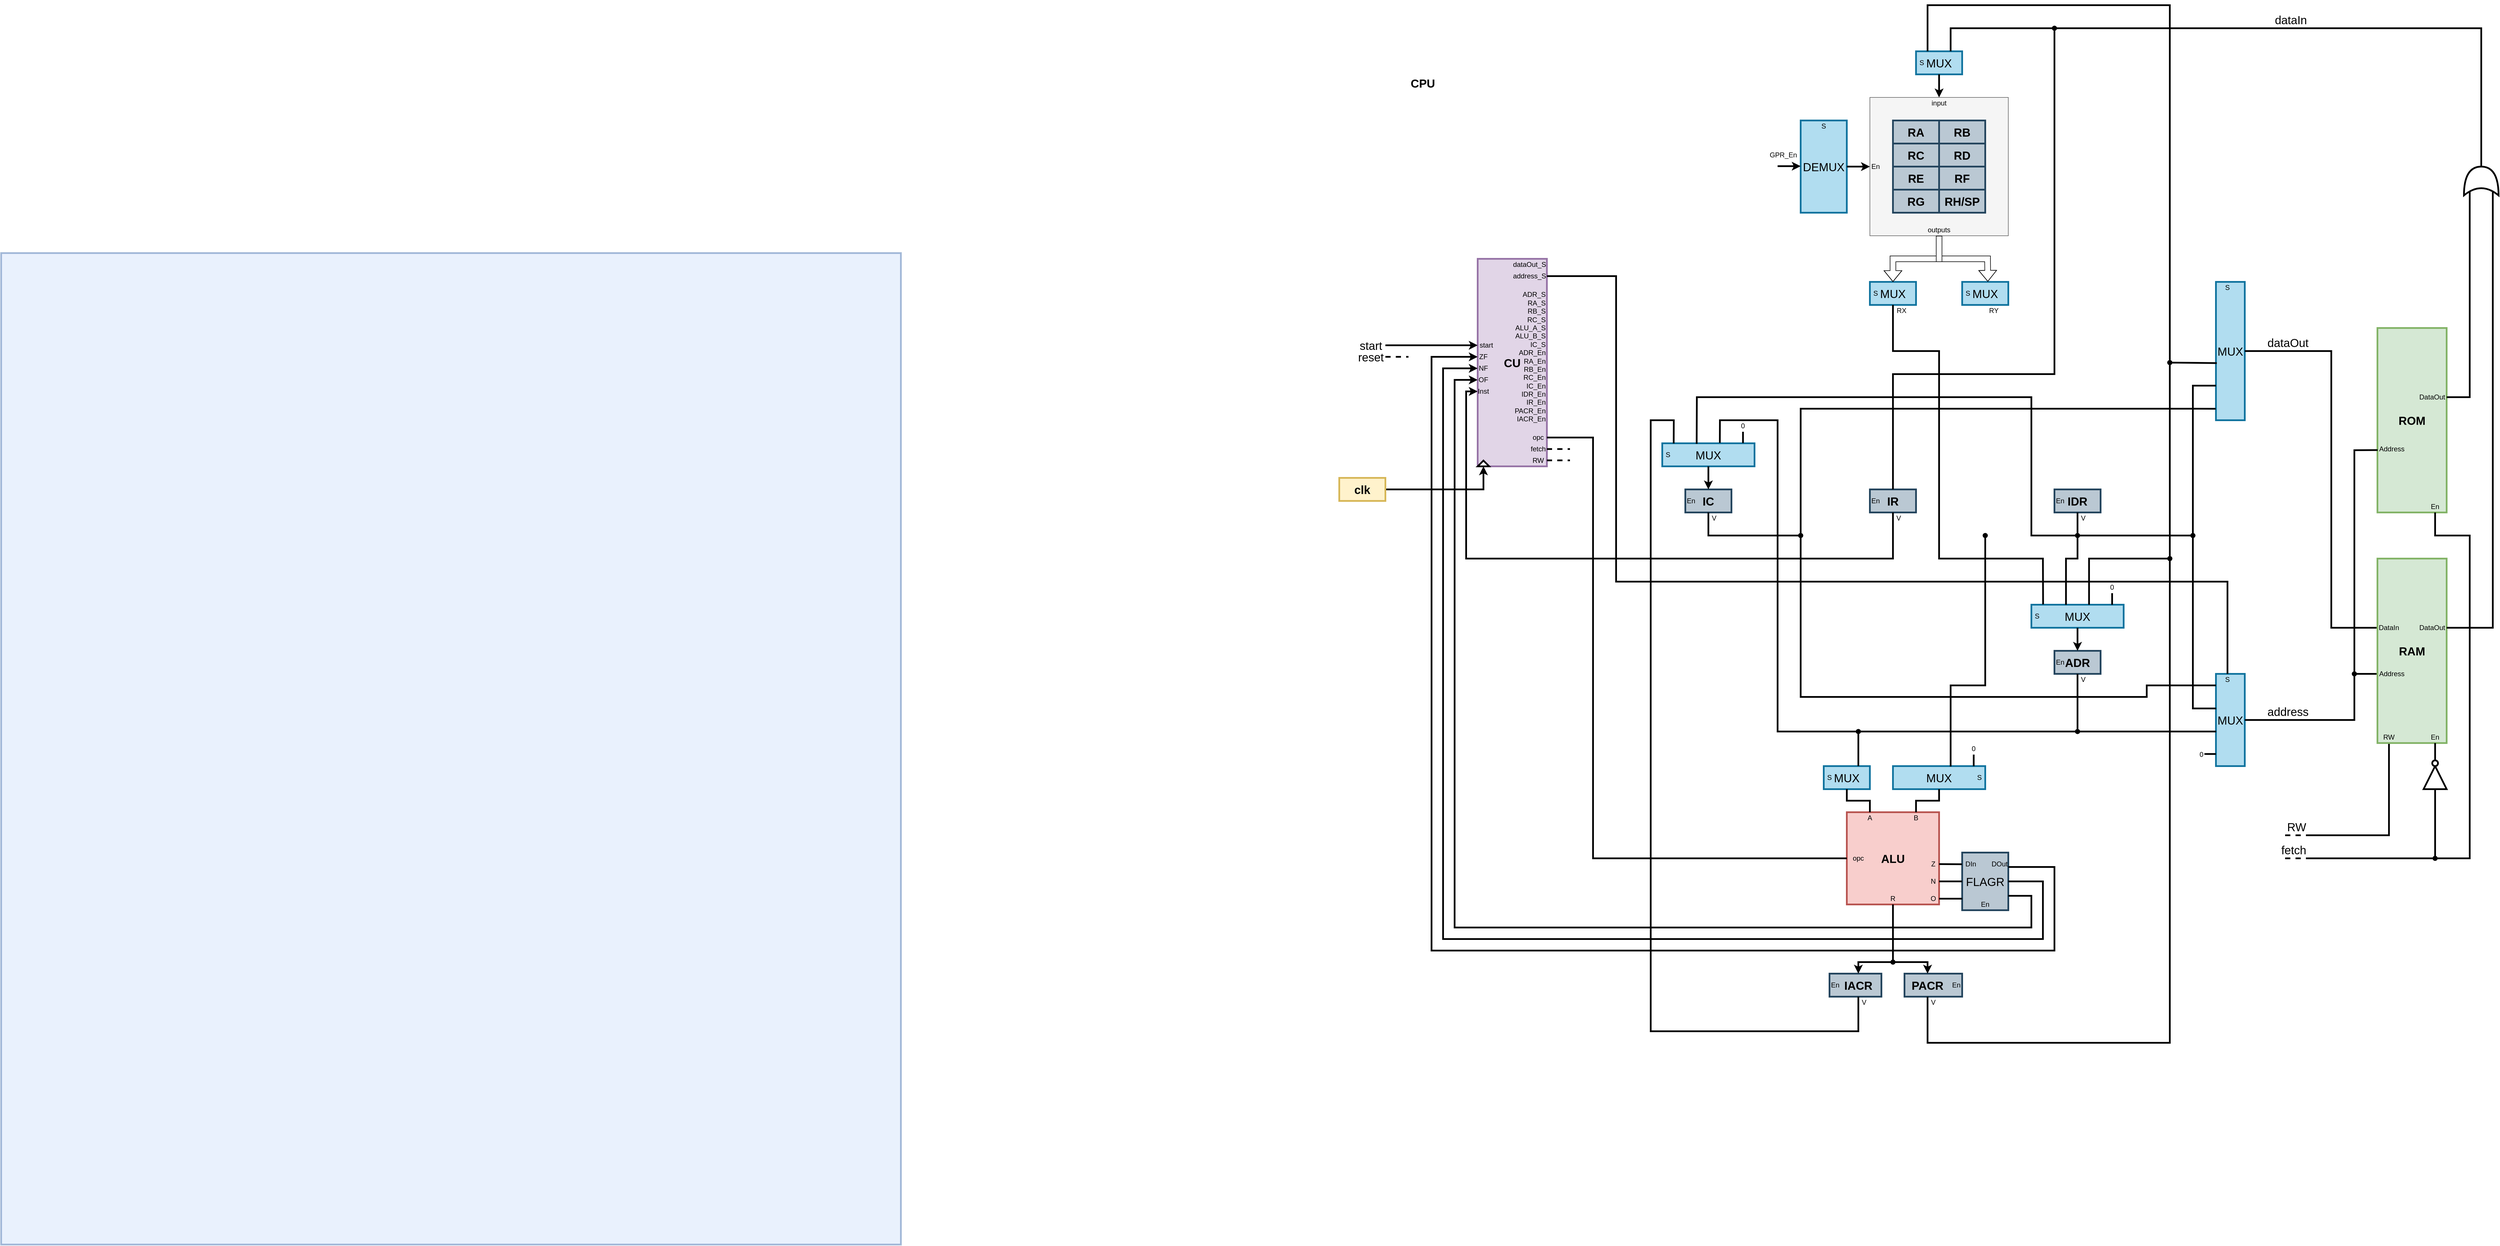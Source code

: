 <mxfile version="15.6.3" type="device"><diagram id="ryRz4POk_qp3t2i8IfM6" name="Page-1"><mxGraphModel dx="4822" dy="-1508" grid="1" gridSize="10" guides="1" tooltips="1" connect="1" arrows="1" fold="1" page="1" pageScale="2" pageWidth="850" pageHeight="1100" math="0" shadow="0"><root><mxCell id="0"/><mxCell id="1" parent="0"/><mxCell id="fBEWL9ri3IQQsQJzQIdk-189" value="" style="rounded=0;whiteSpace=wrap;html=1;fillColor=#dae8fc;strokeColor=#6c8ebf;opacity=60;strokeWidth=3;" parent="1" vertex="1"><mxGeometry x="-2400" y="2910" width="1560" height="1720" as="geometry"/></mxCell><mxCell id="ibGtZSRie_FV_CzLqUcY-40" value="" style="rounded=0;whiteSpace=wrap;html=1;fillColor=#bac8d3;strokeColor=#23445d;strokeWidth=3;" parent="1" vertex="1"><mxGeometry x="520" y="3320" width="80" height="40" as="geometry"/></mxCell><mxCell id="ibGtZSRie_FV_CzLqUcY-41" value="&lt;b&gt;&lt;font style=&quot;font-size: 20px&quot;&gt;IC&lt;/font&gt;&lt;/b&gt;" style="text;html=1;strokeColor=none;fillColor=none;align=center;verticalAlign=middle;whiteSpace=wrap;rounded=0;strokeWidth=3;" parent="1" vertex="1"><mxGeometry x="540" y="3330" width="40" height="20" as="geometry"/></mxCell><mxCell id="ibGtZSRie_FV_CzLqUcY-44" value="" style="rounded=0;whiteSpace=wrap;html=1;fillColor=#bac8d3;strokeColor=#23445d;strokeWidth=3;" parent="1" vertex="1"><mxGeometry x="840" y="3320" width="80" height="40" as="geometry"/></mxCell><mxCell id="ibGtZSRie_FV_CzLqUcY-45" value="&lt;b&gt;&lt;font style=&quot;font-size: 20px&quot;&gt;IR&lt;/font&gt;&lt;/b&gt;" style="text;html=1;strokeColor=none;fillColor=none;align=center;verticalAlign=middle;whiteSpace=wrap;rounded=0;strokeWidth=3;" parent="1" vertex="1"><mxGeometry x="860" y="3330" width="40" height="20" as="geometry"/></mxCell><mxCell id="ibGtZSRie_FV_CzLqUcY-48" value="" style="rounded=0;whiteSpace=wrap;html=1;fillColor=#bac8d3;strokeColor=#23445d;strokeWidth=3;" parent="1" vertex="1"><mxGeometry x="1160" y="3320" width="80" height="40" as="geometry"/></mxCell><mxCell id="ibGtZSRie_FV_CzLqUcY-49" value="&lt;b&gt;&lt;font style=&quot;font-size: 20px&quot;&gt;IDR&lt;/font&gt;&lt;/b&gt;" style="text;html=1;strokeColor=none;fillColor=none;align=center;verticalAlign=middle;whiteSpace=wrap;rounded=0;strokeWidth=3;" parent="1" vertex="1"><mxGeometry x="1180" y="3330" width="40" height="20" as="geometry"/></mxCell><mxCell id="ibGtZSRie_FV_CzLqUcY-60" value="V" style="text;html=1;strokeColor=none;fillColor=none;align=center;verticalAlign=middle;whiteSpace=wrap;rounded=0;strokeWidth=3;" parent="1" vertex="1"><mxGeometry x="1190" y="3360" width="40" height="20" as="geometry"/></mxCell><mxCell id="ibGtZSRie_FV_CzLqUcY-61" value="V" style="text;html=1;strokeColor=none;fillColor=none;align=center;verticalAlign=middle;whiteSpace=wrap;rounded=0;strokeWidth=3;" parent="1" vertex="1"><mxGeometry x="870" y="3360" width="40" height="20" as="geometry"/></mxCell><mxCell id="ibGtZSRie_FV_CzLqUcY-62" value="V" style="text;html=1;strokeColor=none;fillColor=none;align=center;verticalAlign=middle;whiteSpace=wrap;rounded=0;strokeWidth=3;" parent="1" vertex="1"><mxGeometry x="550" y="3360" width="40" height="20" as="geometry"/></mxCell><mxCell id="ibGtZSRie_FV_CzLqUcY-63" value="" style="rounded=0;whiteSpace=wrap;html=1;fillColor=#bac8d3;strokeColor=#23445d;strokeWidth=3;" parent="1" vertex="1"><mxGeometry x="1160" y="3600" width="80" height="40" as="geometry"/></mxCell><mxCell id="ibGtZSRie_FV_CzLqUcY-64" value="&lt;b&gt;&lt;font style=&quot;font-size: 20px&quot;&gt;ADR&lt;/font&gt;&lt;/b&gt;" style="text;html=1;strokeColor=none;fillColor=none;align=center;verticalAlign=middle;whiteSpace=wrap;rounded=0;strokeWidth=3;" parent="1" vertex="1"><mxGeometry x="1180" y="3610" width="40" height="20" as="geometry"/></mxCell><mxCell id="ibGtZSRie_FV_CzLqUcY-69" value="V" style="text;html=1;strokeColor=none;fillColor=none;align=center;verticalAlign=middle;whiteSpace=wrap;rounded=0;strokeWidth=3;" parent="1" vertex="1"><mxGeometry x="1190" y="3640" width="40" height="20" as="geometry"/></mxCell><mxCell id="ibGtZSRie_FV_CzLqUcY-70" value="" style="rounded=0;whiteSpace=wrap;html=1;fillColor=#f8cecc;strokeColor=#b85450;strokeWidth=3;" parent="1" vertex="1"><mxGeometry x="800" y="3880" width="160" height="160" as="geometry"/></mxCell><mxCell id="ibGtZSRie_FV_CzLqUcY-71" value="&lt;b&gt;&lt;font style=&quot;font-size: 20px&quot;&gt;ALU&lt;/font&gt;&lt;/b&gt;" style="text;html=1;strokeColor=none;fillColor=none;align=center;verticalAlign=middle;whiteSpace=wrap;rounded=0;strokeWidth=3;" parent="1" vertex="1"><mxGeometry x="860" y="3950" width="40" height="20" as="geometry"/></mxCell><mxCell id="ibGtZSRie_FV_CzLqUcY-72" value="A" style="text;html=1;strokeColor=none;fillColor=none;align=center;verticalAlign=middle;whiteSpace=wrap;rounded=0;strokeWidth=3;" parent="1" vertex="1"><mxGeometry x="820" y="3880" width="40" height="20" as="geometry"/></mxCell><mxCell id="ibGtZSRie_FV_CzLqUcY-73" value="B" style="text;html=1;strokeColor=none;fillColor=none;align=center;verticalAlign=middle;whiteSpace=wrap;rounded=0;strokeWidth=3;" parent="1" vertex="1"><mxGeometry x="900" y="3880" width="40" height="20" as="geometry"/></mxCell><mxCell id="ibGtZSRie_FV_CzLqUcY-74" value="opc" style="text;html=1;strokeColor=none;fillColor=none;align=center;verticalAlign=middle;whiteSpace=wrap;rounded=0;strokeWidth=3;" parent="1" vertex="1"><mxGeometry x="800" y="3950" width="40" height="20" as="geometry"/></mxCell><mxCell id="ibGtZSRie_FV_CzLqUcY-75" value="R" style="text;html=1;strokeColor=none;fillColor=none;align=center;verticalAlign=middle;whiteSpace=wrap;rounded=0;strokeWidth=3;" parent="1" vertex="1"><mxGeometry x="860" y="4020" width="40" height="20" as="geometry"/></mxCell><mxCell id="ibGtZSRie_FV_CzLqUcY-76" value="Z" style="text;html=1;strokeColor=none;fillColor=none;align=center;verticalAlign=middle;whiteSpace=wrap;rounded=0;strokeWidth=3;" parent="1" vertex="1"><mxGeometry x="940" y="3960" width="20" height="20" as="geometry"/></mxCell><mxCell id="ibGtZSRie_FV_CzLqUcY-77" value="N" style="text;html=1;strokeColor=none;fillColor=none;align=center;verticalAlign=middle;whiteSpace=wrap;rounded=0;strokeWidth=3;" parent="1" vertex="1"><mxGeometry x="940" y="3990" width="20" height="20" as="geometry"/></mxCell><mxCell id="ibGtZSRie_FV_CzLqUcY-78" value="O" style="text;html=1;strokeColor=none;fillColor=none;align=center;verticalAlign=middle;whiteSpace=wrap;rounded=0;strokeWidth=3;" parent="1" vertex="1"><mxGeometry x="940" y="4020" width="20" height="20" as="geometry"/></mxCell><mxCell id="ibGtZSRie_FV_CzLqUcY-79" value="" style="rounded=0;whiteSpace=wrap;html=1;fillColor=#bac8d3;strokeColor=#23445d;strokeWidth=3;" parent="1" vertex="1"><mxGeometry x="1000" y="3950" width="80" height="100" as="geometry"/></mxCell><mxCell id="ibGtZSRie_FV_CzLqUcY-80" value="" style="endArrow=none;html=1;entryX=0.002;entryY=0.8;entryDx=0;entryDy=0;entryPerimeter=0;strokeWidth=3;" parent="1" source="ibGtZSRie_FV_CzLqUcY-78" target="ibGtZSRie_FV_CzLqUcY-79" edge="1"><mxGeometry width="50" height="50" relative="1" as="geometry"><mxPoint x="970" y="4010" as="sourcePoint"/><mxPoint x="1020" y="3960" as="targetPoint"/></mxGeometry></mxCell><mxCell id="ibGtZSRie_FV_CzLqUcY-81" value="" style="endArrow=none;html=1;exitX=1;exitY=0.5;exitDx=0;exitDy=0;entryX=0;entryY=0.5;entryDx=0;entryDy=0;strokeWidth=3;" parent="1" source="ibGtZSRie_FV_CzLqUcY-77" target="ibGtZSRie_FV_CzLqUcY-79" edge="1"><mxGeometry width="50" height="50" relative="1" as="geometry"><mxPoint x="1030" y="4010" as="sourcePoint"/><mxPoint x="1080" y="3960" as="targetPoint"/></mxGeometry></mxCell><mxCell id="ibGtZSRie_FV_CzLqUcY-82" value="" style="endArrow=none;html=1;exitX=1;exitY=0.5;exitDx=0;exitDy=0;entryX=-0.004;entryY=0.202;entryDx=0;entryDy=0;entryPerimeter=0;strokeWidth=3;" parent="1" source="ibGtZSRie_FV_CzLqUcY-76" target="ibGtZSRie_FV_CzLqUcY-79" edge="1"><mxGeometry width="50" height="50" relative="1" as="geometry"><mxPoint x="1030" y="4010" as="sourcePoint"/><mxPoint x="1080" y="3960" as="targetPoint"/></mxGeometry></mxCell><mxCell id="ibGtZSRie_FV_CzLqUcY-83" value="FLAGR" style="text;html=1;strokeColor=none;fillColor=none;align=center;verticalAlign=middle;whiteSpace=wrap;rounded=0;strokeWidth=3;fontSize=20;" parent="1" vertex="1"><mxGeometry x="1020" y="3990" width="40" height="20" as="geometry"/></mxCell><mxCell id="ibGtZSRie_FV_CzLqUcY-87" value="DIn" style="text;html=1;strokeColor=none;fillColor=none;align=center;verticalAlign=middle;whiteSpace=wrap;rounded=0;strokeWidth=3;" parent="1" vertex="1"><mxGeometry x="1000" y="3960" width="30" height="20" as="geometry"/></mxCell><mxCell id="ibGtZSRie_FV_CzLqUcY-88" value="DOut" style="text;html=1;strokeColor=none;fillColor=none;align=center;verticalAlign=middle;whiteSpace=wrap;rounded=0;strokeWidth=3;" parent="1" vertex="1"><mxGeometry x="1050" y="3960" width="30" height="20" as="geometry"/></mxCell><mxCell id="ibGtZSRie_FV_CzLqUcY-89" value="" style="rounded=0;whiteSpace=wrap;html=1;fillColor=#b1ddf0;strokeColor=#10739e;strokeWidth=3;" parent="1" vertex="1"><mxGeometry x="760" y="3800" width="80" height="40" as="geometry"/></mxCell><mxCell id="ibGtZSRie_FV_CzLqUcY-90" value="&lt;font style=&quot;font-size: 20px&quot;&gt;MUX&lt;/font&gt;" style="text;html=1;strokeColor=none;fillColor=none;align=center;verticalAlign=middle;whiteSpace=wrap;rounded=0;strokeWidth=3;" parent="1" vertex="1"><mxGeometry x="780" y="3810" width="40" height="20" as="geometry"/></mxCell><mxCell id="ibGtZSRie_FV_CzLqUcY-91" value="S" style="text;html=1;strokeColor=none;fillColor=none;align=center;verticalAlign=middle;whiteSpace=wrap;rounded=0;strokeWidth=3;" parent="1" vertex="1"><mxGeometry x="750" y="3810" width="40" height="20" as="geometry"/></mxCell><mxCell id="ibGtZSRie_FV_CzLqUcY-104" value="" style="rounded=0;whiteSpace=wrap;html=1;fillColor=#b1ddf0;strokeColor=#10739e;strokeWidth=3;" parent="1" vertex="1"><mxGeometry x="1440" y="2960" width="50" height="240" as="geometry"/></mxCell><mxCell id="ibGtZSRie_FV_CzLqUcY-105" value="" style="rounded=0;whiteSpace=wrap;html=1;fillColor=#b1ddf0;strokeColor=#10739e;strokeWidth=3;" parent="1" vertex="1"><mxGeometry x="1440" y="3640" width="50" height="160" as="geometry"/></mxCell><mxCell id="ibGtZSRie_FV_CzLqUcY-106" value="&lt;font style=&quot;font-size: 20px&quot;&gt;MUX&lt;/font&gt;" style="text;html=1;strokeColor=none;fillColor=none;align=center;verticalAlign=middle;whiteSpace=wrap;rounded=0;strokeWidth=3;" parent="1" vertex="1"><mxGeometry x="1445" y="3070" width="40" height="20" as="geometry"/></mxCell><mxCell id="ibGtZSRie_FV_CzLqUcY-107" value="&lt;font style=&quot;font-size: 20px&quot;&gt;MUX&lt;/font&gt;" style="text;html=1;strokeColor=none;fillColor=none;align=center;verticalAlign=middle;whiteSpace=wrap;rounded=0;strokeWidth=3;" parent="1" vertex="1"><mxGeometry x="1445" y="3710" width="40" height="20" as="geometry"/></mxCell><mxCell id="ibGtZSRie_FV_CzLqUcY-108" value="S" style="text;html=1;strokeColor=none;fillColor=none;align=center;verticalAlign=middle;whiteSpace=wrap;rounded=0;strokeWidth=3;" parent="1" vertex="1"><mxGeometry x="1440" y="2960" width="40" height="20" as="geometry"/></mxCell><mxCell id="ibGtZSRie_FV_CzLqUcY-109" value="S" style="text;html=1;strokeColor=none;fillColor=none;align=center;verticalAlign=middle;whiteSpace=wrap;rounded=0;strokeWidth=3;" parent="1" vertex="1"><mxGeometry x="1440" y="3640" width="40" height="20" as="geometry"/></mxCell><mxCell id="ibGtZSRie_FV_CzLqUcY-118" value="" style="rounded=0;whiteSpace=wrap;html=1;fillColor=#b1ddf0;strokeColor=#10739e;strokeWidth=3;" parent="1" vertex="1"><mxGeometry x="1120" y="3520" width="160" height="40" as="geometry"/></mxCell><mxCell id="ibGtZSRie_FV_CzLqUcY-119" value="&lt;font style=&quot;font-size: 20px&quot;&gt;MUX&lt;/font&gt;" style="text;html=1;strokeColor=none;fillColor=none;align=center;verticalAlign=middle;whiteSpace=wrap;rounded=0;strokeWidth=3;" parent="1" vertex="1"><mxGeometry x="1180" y="3530" width="40" height="20" as="geometry"/></mxCell><mxCell id="ibGtZSRie_FV_CzLqUcY-120" value="S" style="text;html=1;strokeColor=none;fillColor=none;align=center;verticalAlign=middle;whiteSpace=wrap;rounded=0;strokeWidth=3;" parent="1" vertex="1"><mxGeometry x="1110" y="3530" width="40" height="20" as="geometry"/></mxCell><mxCell id="ibGtZSRie_FV_CzLqUcY-121" value="" style="endArrow=classic;html=1;strokeColor=#000000;exitX=0.5;exitY=1;exitDx=0;exitDy=0;entryX=0.25;entryY=1;entryDx=0;entryDy=0;strokeWidth=3;endFill=1;" parent="1" source="ibGtZSRie_FV_CzLqUcY-118" edge="1"><mxGeometry width="50" height="50" relative="1" as="geometry"><mxPoint x="1790" y="3920" as="sourcePoint"/><mxPoint x="1200" y="3600.0" as="targetPoint"/></mxGeometry></mxCell><mxCell id="ibGtZSRie_FV_CzLqUcY-123" value="" style="rounded=0;whiteSpace=wrap;html=1;fillColor=#b1ddf0;strokeColor=#10739e;strokeWidth=3;" parent="1" vertex="1"><mxGeometry x="480" y="3240" width="160" height="40" as="geometry"/></mxCell><mxCell id="ibGtZSRie_FV_CzLqUcY-124" value="&lt;font style=&quot;font-size: 20px&quot;&gt;MUX&lt;/font&gt;" style="text;html=1;strokeColor=none;fillColor=none;align=center;verticalAlign=middle;whiteSpace=wrap;rounded=0;strokeWidth=3;" parent="1" vertex="1"><mxGeometry x="540" y="3250" width="40" height="20" as="geometry"/></mxCell><mxCell id="ibGtZSRie_FV_CzLqUcY-125" value="S" style="text;html=1;strokeColor=none;fillColor=none;align=center;verticalAlign=middle;whiteSpace=wrap;rounded=0;strokeWidth=3;" parent="1" vertex="1"><mxGeometry x="470" y="3250" width="40" height="20" as="geometry"/></mxCell><mxCell id="ibGtZSRie_FV_CzLqUcY-126" value="" style="endArrow=classic;html=1;strokeColor=#000000;exitX=0.5;exitY=1;exitDx=0;exitDy=0;entryX=0.25;entryY=1;entryDx=0;entryDy=0;strokeWidth=3;endFill=1;" parent="1" source="ibGtZSRie_FV_CzLqUcY-123" edge="1"><mxGeometry width="50" height="50" relative="1" as="geometry"><mxPoint x="1150" y="3640" as="sourcePoint"/><mxPoint x="560" y="3320.0" as="targetPoint"/></mxGeometry></mxCell><mxCell id="ibGtZSRie_FV_CzLqUcY-127" value="" style="rounded=0;whiteSpace=wrap;html=1;fillColor=#b1ddf0;strokeColor=#10739e;strokeWidth=3;" parent="1" vertex="1"><mxGeometry x="880" y="3800" width="160" height="40" as="geometry"/></mxCell><mxCell id="ibGtZSRie_FV_CzLqUcY-128" value="&lt;font style=&quot;font-size: 20px&quot;&gt;MUX&lt;/font&gt;" style="text;html=1;strokeColor=none;fillColor=none;align=center;verticalAlign=middle;whiteSpace=wrap;rounded=0;strokeWidth=3;" parent="1" vertex="1"><mxGeometry x="940" y="3810" width="40" height="20" as="geometry"/></mxCell><mxCell id="ibGtZSRie_FV_CzLqUcY-129" value="S" style="text;html=1;strokeColor=none;fillColor=none;align=center;verticalAlign=middle;whiteSpace=wrap;rounded=0;strokeWidth=3;" parent="1" vertex="1"><mxGeometry x="1010" y="3810" width="40" height="20" as="geometry"/></mxCell><mxCell id="ibGtZSRie_FV_CzLqUcY-130" value="" style="endArrow=none;html=1;strokeColor=#000000;exitX=0.5;exitY=1;exitDx=0;exitDy=0;entryX=0.5;entryY=0;entryDx=0;entryDy=0;rounded=0;strokeWidth=3;" parent="1" source="ibGtZSRie_FV_CzLqUcY-89" target="ibGtZSRie_FV_CzLqUcY-72" edge="1"><mxGeometry width="50" height="50" relative="1" as="geometry"><mxPoint x="1150" y="3700" as="sourcePoint"/><mxPoint x="1200" y="3650" as="targetPoint"/><Array as="points"><mxPoint x="800" y="3860"/><mxPoint x="840" y="3860"/></Array></mxGeometry></mxCell><mxCell id="ibGtZSRie_FV_CzLqUcY-131" value="" style="endArrow=none;html=1;strokeColor=#000000;exitX=0.5;exitY=1;exitDx=0;exitDy=0;entryX=0.5;entryY=0;entryDx=0;entryDy=0;rounded=0;strokeWidth=3;" parent="1" source="ibGtZSRie_FV_CzLqUcY-127" target="ibGtZSRie_FV_CzLqUcY-73" edge="1"><mxGeometry width="50" height="50" relative="1" as="geometry"><mxPoint x="1150" y="3700" as="sourcePoint"/><mxPoint x="1200" y="3650" as="targetPoint"/><Array as="points"><mxPoint x="960" y="3860"/><mxPoint x="920" y="3860"/></Array></mxGeometry></mxCell><mxCell id="ibGtZSRie_FV_CzLqUcY-132" value="" style="endArrow=none;html=1;strokeColor=#000000;entryX=0;entryY=0.5;entryDx=0;entryDy=0;rounded=0;strokeWidth=3;" parent="1" target="ibGtZSRie_FV_CzLqUcY-246" edge="1"><mxGeometry width="50" height="50" relative="1" as="geometry"><mxPoint x="1490" y="3720" as="sourcePoint"/><mxPoint x="1640" y="3720" as="targetPoint"/><Array as="points"><mxPoint x="1680" y="3720"/><mxPoint x="1680" y="3640"/></Array></mxGeometry></mxCell><mxCell id="ibGtZSRie_FV_CzLqUcY-133" value="" style="endArrow=none;html=1;strokeColor=#000000;entryX=0;entryY=0.5;entryDx=0;entryDy=0;rounded=0;strokeWidth=3;" parent="1" target="ibGtZSRie_FV_CzLqUcY-245" edge="1"><mxGeometry width="50" height="50" relative="1" as="geometry"><mxPoint x="1490" y="3080" as="sourcePoint"/><mxPoint x="1720" y="3160" as="targetPoint"/><Array as="points"><mxPoint x="1640" y="3080"/><mxPoint x="1640" y="3160"/><mxPoint x="1640" y="3560"/></Array></mxGeometry></mxCell><mxCell id="ibGtZSRie_FV_CzLqUcY-134" value="dataOut" style="text;html=1;strokeColor=none;fillColor=none;align=center;verticalAlign=middle;whiteSpace=wrap;rounded=0;strokeWidth=3;fontSize=20;" parent="1" vertex="1"><mxGeometry x="1540" y="3050" width="50" height="30" as="geometry"/></mxCell><mxCell id="ibGtZSRie_FV_CzLqUcY-135" value="address" style="text;html=1;strokeColor=none;fillColor=none;align=center;verticalAlign=middle;whiteSpace=wrap;rounded=0;strokeWidth=3;fontSize=20;" parent="1" vertex="1"><mxGeometry x="1540" y="3690" width="50" height="30" as="geometry"/></mxCell><mxCell id="ibGtZSRie_FV_CzLqUcY-136" value="" style="rounded=0;whiteSpace=wrap;html=1;fillColor=#e1d5e7;strokeColor=#9673a6;strokeWidth=3;" parent="1" vertex="1"><mxGeometry x="160" y="2920" width="120" height="360" as="geometry"/></mxCell><mxCell id="ibGtZSRie_FV_CzLqUcY-138" value="dataOut_S" style="text;html=1;strokeColor=none;fillColor=none;align=center;verticalAlign=middle;whiteSpace=wrap;rounded=0;strokeWidth=3;" parent="1" vertex="1"><mxGeometry x="220" y="2920" width="60" height="20" as="geometry"/></mxCell><mxCell id="ibGtZSRie_FV_CzLqUcY-139" value="address_S" style="text;html=1;strokeColor=none;fillColor=none;align=center;verticalAlign=middle;whiteSpace=wrap;rounded=0;strokeWidth=3;" parent="1" vertex="1"><mxGeometry x="220" y="2940" width="60" height="20" as="geometry"/></mxCell><mxCell id="ibGtZSRie_FV_CzLqUcY-140" value="opc" style="text;html=1;strokeColor=none;fillColor=none;align=center;verticalAlign=middle;whiteSpace=wrap;rounded=0;strokeWidth=3;" parent="1" vertex="1"><mxGeometry x="250" y="3220" width="30" height="20" as="geometry"/></mxCell><mxCell id="ibGtZSRie_FV_CzLqUcY-141" value="RW" style="text;html=1;strokeColor=none;fillColor=none;align=center;verticalAlign=middle;whiteSpace=wrap;rounded=0;strokeWidth=3;" parent="1" vertex="1"><mxGeometry x="250" y="3260" width="30" height="20" as="geometry"/></mxCell><mxCell id="ibGtZSRie_FV_CzLqUcY-142" value="fetch" style="text;html=1;strokeColor=none;fillColor=none;align=center;verticalAlign=middle;whiteSpace=wrap;rounded=0;strokeWidth=3;" parent="1" vertex="1"><mxGeometry x="250" y="3240" width="30" height="20" as="geometry"/></mxCell><mxCell id="ibGtZSRie_FV_CzLqUcY-143" value="&lt;div&gt;ADR_S&lt;/div&gt;&lt;div&gt;RA_S&lt;/div&gt;&lt;div&gt;RB_S&lt;/div&gt;&lt;div&gt;RC_S&lt;/div&gt;&lt;div&gt;ALU_A_S&lt;/div&gt;&lt;div&gt;ALU_B_S&lt;/div&gt;&lt;div&gt;IC_S&lt;/div&gt;&lt;div&gt;ADR_En&lt;/div&gt;&lt;div&gt;RA_En&lt;/div&gt;&lt;div&gt;RB_En&lt;/div&gt;&lt;div&gt;RC_En&lt;/div&gt;&lt;div&gt;IC_En&lt;/div&gt;&lt;div&gt;IDR_En&lt;/div&gt;&lt;div&gt;IR_En&lt;/div&gt;&lt;div&gt;PACR_En&lt;/div&gt;&lt;div&gt;IACR_En&lt;/div&gt;" style="text;html=1;strokeColor=none;fillColor=none;align=right;verticalAlign=middle;whiteSpace=wrap;rounded=0;strokeWidth=3;" parent="1" vertex="1"><mxGeometry x="200" y="2970" width="80" height="240" as="geometry"/></mxCell><mxCell id="ibGtZSRie_FV_CzLqUcY-144" value="&lt;b&gt;&lt;font style=&quot;font-size: 20px&quot;&gt;CU&lt;/font&gt;&lt;/b&gt;" style="text;html=1;strokeColor=none;fillColor=none;align=center;verticalAlign=middle;whiteSpace=wrap;rounded=0;strokeWidth=3;" parent="1" vertex="1"><mxGeometry x="200" y="3090" width="40" height="20" as="geometry"/></mxCell><mxCell id="ibGtZSRie_FV_CzLqUcY-145" value="Inst" style="text;html=1;strokeColor=none;fillColor=none;align=center;verticalAlign=middle;whiteSpace=wrap;rounded=0;strokeWidth=3;" parent="1" vertex="1"><mxGeometry x="160" y="3140" width="20" height="20" as="geometry"/></mxCell><mxCell id="ibGtZSRie_FV_CzLqUcY-146" value="OF" style="text;html=1;strokeColor=none;fillColor=none;align=center;verticalAlign=middle;whiteSpace=wrap;rounded=0;strokeWidth=3;" parent="1" vertex="1"><mxGeometry x="160" y="3120" width="20" height="20" as="geometry"/></mxCell><mxCell id="ibGtZSRie_FV_CzLqUcY-147" value="NF" style="text;html=1;strokeColor=none;fillColor=none;align=center;verticalAlign=middle;whiteSpace=wrap;rounded=0;strokeWidth=3;" parent="1" vertex="1"><mxGeometry x="160" y="3100" width="20" height="20" as="geometry"/></mxCell><mxCell id="ibGtZSRie_FV_CzLqUcY-148" value="ZF" style="text;html=1;strokeColor=none;fillColor=none;align=center;verticalAlign=middle;whiteSpace=wrap;rounded=0;strokeWidth=3;" parent="1" vertex="1"><mxGeometry x="160" y="3080" width="20" height="20" as="geometry"/></mxCell><mxCell id="ibGtZSRie_FV_CzLqUcY-149" value="start" style="text;html=1;strokeColor=none;fillColor=none;align=center;verticalAlign=middle;whiteSpace=wrap;rounded=0;strokeWidth=3;" parent="1" vertex="1"><mxGeometry x="160" y="3060" width="30" height="20" as="geometry"/></mxCell><mxCell id="ibGtZSRie_FV_CzLqUcY-150" value="" style="triangle;whiteSpace=wrap;html=1;direction=north;strokeWidth=3;" parent="1" vertex="1"><mxGeometry x="160" y="3270" width="20" height="10" as="geometry"/></mxCell><mxCell id="ibGtZSRie_FV_CzLqUcY-151" value="" style="endArrow=none;html=1;entryX=1;entryY=0.25;entryDx=0;entryDy=0;exitX=0;exitY=0.5;exitDx=0;exitDy=0;rounded=0;startArrow=classic;startFill=1;strokeWidth=3;" parent="1" source="ibGtZSRie_FV_CzLqUcY-148" target="ibGtZSRie_FV_CzLqUcY-79" edge="1"><mxGeometry width="50" height="50" relative="1" as="geometry"><mxPoint x="1200" y="3975" as="sourcePoint"/><mxPoint x="900" y="3770" as="targetPoint"/><Array as="points"><mxPoint x="80" y="3090"/><mxPoint x="80" y="4120"/><mxPoint x="1160" y="4120"/><mxPoint x="1160" y="3975"/></Array></mxGeometry></mxCell><mxCell id="ibGtZSRie_FV_CzLqUcY-152" value="" style="endArrow=none;html=1;entryX=1;entryY=0.5;entryDx=0;entryDy=0;exitX=0;exitY=0.5;exitDx=0;exitDy=0;rounded=0;startArrow=classic;startFill=1;strokeWidth=3;" parent="1" source="ibGtZSRie_FV_CzLqUcY-147" target="ibGtZSRie_FV_CzLqUcY-79" edge="1"><mxGeometry width="50" height="50" relative="1" as="geometry"><mxPoint x="170" y="3100" as="sourcePoint"/><mxPoint x="1090" y="3985" as="targetPoint"/><Array as="points"><mxPoint x="100" y="3110"/><mxPoint x="100" y="4100"/><mxPoint x="1140" y="4100"/><mxPoint x="1140" y="4000"/></Array></mxGeometry></mxCell><mxCell id="ibGtZSRie_FV_CzLqUcY-153" value="" style="endArrow=none;html=1;entryX=1;entryY=0.75;entryDx=0;entryDy=0;exitX=0;exitY=0.5;exitDx=0;exitDy=0;rounded=0;startArrow=classic;startFill=1;strokeWidth=3;" parent="1" source="ibGtZSRie_FV_CzLqUcY-146" target="ibGtZSRie_FV_CzLqUcY-79" edge="1"><mxGeometry width="50" height="50" relative="1" as="geometry"><mxPoint x="180" y="3110" as="sourcePoint"/><mxPoint x="1100" y="3995" as="targetPoint"/><Array as="points"><mxPoint x="120" y="3130"/><mxPoint x="120" y="4080"/><mxPoint x="1120" y="4080"/><mxPoint x="1120" y="4025"/></Array></mxGeometry></mxCell><mxCell id="ibGtZSRie_FV_CzLqUcY-154" value="" style="endArrow=classic;html=1;entryX=0;entryY=0.5;entryDx=0;entryDy=0;rounded=0;exitX=0.25;exitY=0;exitDx=0;exitDy=0;strokeWidth=3;" parent="1" source="ibGtZSRie_FV_CzLqUcY-61" target="ibGtZSRie_FV_CzLqUcY-145" edge="1"><mxGeometry width="50" height="50" relative="1" as="geometry"><mxPoint x="140" y="3360" as="sourcePoint"/><mxPoint x="650" y="3140" as="targetPoint"/><Array as="points"><mxPoint x="880" y="3440"/><mxPoint x="140" y="3440"/><mxPoint x="140" y="3150"/></Array></mxGeometry></mxCell><mxCell id="ibGtZSRie_FV_CzLqUcY-155" value="" style="endArrow=classic;html=1;strokeColor=#000000;entryX=0;entryY=0.5;entryDx=0;entryDy=0;rounded=0;strokeWidth=3;" parent="1" target="ibGtZSRie_FV_CzLqUcY-150" edge="1"><mxGeometry width="50" height="50" relative="1" as="geometry"><mxPoint y="3320" as="sourcePoint"/><mxPoint x="210" y="3450" as="targetPoint"/><Array as="points"><mxPoint x="170" y="3320"/></Array></mxGeometry></mxCell><mxCell id="ibGtZSRie_FV_CzLqUcY-156" value="" style="endArrow=classic;html=1;strokeColor=#000000;entryX=0;entryY=0.5;entryDx=0;entryDy=0;strokeWidth=3;" parent="1" target="ibGtZSRie_FV_CzLqUcY-149" edge="1"><mxGeometry width="50" height="50" relative="1" as="geometry"><mxPoint y="3070" as="sourcePoint"/><mxPoint x="210" y="3140" as="targetPoint"/></mxGeometry></mxCell><mxCell id="ibGtZSRie_FV_CzLqUcY-157" value="" style="rounded=0;whiteSpace=wrap;html=1;fillColor=#fff2cc;strokeColor=#d6b656;strokeWidth=3;" parent="1" vertex="1"><mxGeometry x="-80" y="3300" width="80" height="40" as="geometry"/></mxCell><mxCell id="ibGtZSRie_FV_CzLqUcY-158" value="&lt;b&gt;&lt;font style=&quot;font-size: 20px&quot;&gt;clk&lt;/font&gt;&lt;/b&gt;" style="text;html=1;strokeColor=none;fillColor=none;align=center;verticalAlign=middle;whiteSpace=wrap;rounded=0;strokeWidth=3;" parent="1" vertex="1"><mxGeometry x="-60" y="3310" width="40" height="20" as="geometry"/></mxCell><mxCell id="ibGtZSRie_FV_CzLqUcY-159" value="start" style="text;html=1;strokeColor=none;fillColor=none;align=center;verticalAlign=middle;whiteSpace=wrap;rounded=0;strokeWidth=3;fontSize=20;" parent="1" vertex="1"><mxGeometry x="-50" y="3060" width="50" height="20" as="geometry"/></mxCell><mxCell id="ibGtZSRie_FV_CzLqUcY-160" value="reset" style="text;html=1;strokeColor=none;fillColor=none;align=center;verticalAlign=middle;whiteSpace=wrap;rounded=0;strokeWidth=3;fontSize=20;" parent="1" vertex="1"><mxGeometry x="-50" y="3080" width="50" height="20" as="geometry"/></mxCell><mxCell id="ibGtZSRie_FV_CzLqUcY-161" value="" style="endArrow=none;dashed=1;html=1;strokeColor=#000000;exitX=1;exitY=0.5;exitDx=0;exitDy=0;strokeWidth=3;" parent="1" source="ibGtZSRie_FV_CzLqUcY-160" edge="1"><mxGeometry width="50" height="50" relative="1" as="geometry"><mxPoint x="160" y="3260" as="sourcePoint"/><mxPoint x="40" y="3090" as="targetPoint"/></mxGeometry></mxCell><mxCell id="ibGtZSRie_FV_CzLqUcY-162" value="" style="rounded=0;whiteSpace=wrap;html=1;fillColor=#bac8d3;strokeColor=#23445d;strokeWidth=3;" parent="1" vertex="1"><mxGeometry x="900" y="4160" width="100" height="40" as="geometry"/></mxCell><mxCell id="ibGtZSRie_FV_CzLqUcY-163" value="&lt;b&gt;&lt;font style=&quot;font-size: 20px&quot;&gt;PACR&lt;/font&gt;&lt;/b&gt;" style="text;html=1;strokeColor=none;fillColor=none;align=center;verticalAlign=middle;whiteSpace=wrap;rounded=0;strokeWidth=3;" parent="1" vertex="1"><mxGeometry x="920" y="4170" width="40" height="20" as="geometry"/></mxCell><mxCell id="ibGtZSRie_FV_CzLqUcY-166" value="V" style="text;html=1;strokeColor=none;fillColor=none;align=center;verticalAlign=middle;whiteSpace=wrap;rounded=0;strokeWidth=3;" parent="1" vertex="1"><mxGeometry x="930" y="4200" width="40" height="20" as="geometry"/></mxCell><mxCell id="ibGtZSRie_FV_CzLqUcY-169" value="" style="rounded=0;whiteSpace=wrap;html=1;fillColor=#bac8d3;strokeColor=#23445d;strokeWidth=3;" parent="1" vertex="1"><mxGeometry x="770" y="4160" width="90" height="40" as="geometry"/></mxCell><mxCell id="ibGtZSRie_FV_CzLqUcY-170" value="&lt;b&gt;&lt;font style=&quot;font-size: 20px&quot;&gt;IACR&lt;/font&gt;&lt;/b&gt;" style="text;html=1;strokeColor=none;fillColor=none;align=center;verticalAlign=middle;whiteSpace=wrap;rounded=0;strokeWidth=3;" parent="1" vertex="1"><mxGeometry x="800" y="4170" width="40" height="20" as="geometry"/></mxCell><mxCell id="ibGtZSRie_FV_CzLqUcY-173" value="V" style="text;html=1;strokeColor=none;fillColor=none;align=center;verticalAlign=middle;whiteSpace=wrap;rounded=0;strokeWidth=3;" parent="1" vertex="1"><mxGeometry x="810" y="4200" width="40" height="20" as="geometry"/></mxCell><mxCell id="ibGtZSRie_FV_CzLqUcY-176" value="" style="endArrow=classic;html=1;entryX=0.75;entryY=1;entryDx=0;entryDy=0;rounded=0;startArrow=oval;startFill=1;strokeWidth=3;" parent="1" edge="1"><mxGeometry width="50" height="50" relative="1" as="geometry"><mxPoint x="880" y="4140" as="sourcePoint"/><mxPoint x="820" y="4160" as="targetPoint"/><Array as="points"><mxPoint x="820" y="4140"/></Array></mxGeometry></mxCell><mxCell id="ibGtZSRie_FV_CzLqUcY-177" value="" style="endArrow=none;html=1;strokeColor=#000000;entryX=0.5;entryY=1;entryDx=0;entryDy=0;exitX=0.25;exitY=1;exitDx=0;exitDy=0;rounded=0;startArrow=classic;startFill=1;strokeWidth=3;" parent="1" target="ibGtZSRie_FV_CzLqUcY-75" edge="1"><mxGeometry width="50" height="50" relative="1" as="geometry"><mxPoint x="940" y="4160" as="sourcePoint"/><mxPoint x="710" y="4000" as="targetPoint"/><Array as="points"><mxPoint x="940" y="4140"/><mxPoint x="880" y="4140"/></Array></mxGeometry></mxCell><mxCell id="ibGtZSRie_FV_CzLqUcY-180" value="" style="endArrow=none;html=1;strokeColor=#000000;exitX=1;exitY=0.5;exitDx=0;exitDy=0;entryX=0.5;entryY=0;entryDx=0;entryDy=0;rounded=0;strokeWidth=3;" parent="1" source="ibGtZSRie_FV_CzLqUcY-139" target="ibGtZSRie_FV_CzLqUcY-109" edge="1"><mxGeometry width="50" height="50" relative="1" as="geometry"><mxPoint x="590" y="3280" as="sourcePoint"/><mxPoint x="640" y="3230" as="targetPoint"/><Array as="points"><mxPoint x="400" y="2950"/><mxPoint x="400" y="3480"/><mxPoint x="1460" y="3480"/></Array></mxGeometry></mxCell><mxCell id="ibGtZSRie_FV_CzLqUcY-181" value="" style="endArrow=none;html=1;strokeColor=#000000;exitX=1;exitY=0.5;exitDx=0;exitDy=0;entryX=0;entryY=0.5;entryDx=0;entryDy=0;rounded=0;strokeWidth=3;" parent="1" source="ibGtZSRie_FV_CzLqUcY-140" target="ibGtZSRie_FV_CzLqUcY-74" edge="1"><mxGeometry width="50" height="50" relative="1" as="geometry"><mxPoint x="590" y="3660" as="sourcePoint"/><mxPoint x="640" y="3610" as="targetPoint"/><Array as="points"><mxPoint x="360" y="3230"/><mxPoint x="360" y="3960"/></Array></mxGeometry></mxCell><mxCell id="ibGtZSRie_FV_CzLqUcY-183" value="dataIn" style="text;html=1;strokeColor=none;fillColor=none;align=center;verticalAlign=middle;whiteSpace=wrap;rounded=0;strokeWidth=3;fontSize=20;" parent="1" vertex="1"><mxGeometry x="1540" y="2490" width="60" height="30" as="geometry"/></mxCell><mxCell id="ibGtZSRie_FV_CzLqUcY-188" value="" style="endArrow=none;html=1;strokeColor=#000000;rounded=0;strokeWidth=3;exitX=0.031;exitY=0.587;exitDx=0;exitDy=0;exitPerimeter=0;" parent="1" source="ibGtZSRie_FV_CzLqUcY-104" edge="1"><mxGeometry width="50" height="50" relative="1" as="geometry"><mxPoint x="1440" y="3097" as="sourcePoint"/><mxPoint x="940" y="4200" as="targetPoint"/><Array as="points"><mxPoint x="1360" y="3100"/><mxPoint x="1360" y="4280"/><mxPoint x="940" y="4280"/></Array></mxGeometry></mxCell><mxCell id="ibGtZSRie_FV_CzLqUcY-189" value="" style="endArrow=none;html=1;strokeColor=#000000;entryX=0.25;entryY=0;entryDx=0;entryDy=0;exitX=0;exitY=0.75;exitDx=0;exitDy=0;rounded=0;strokeWidth=3;" parent="1" source="ibGtZSRie_FV_CzLqUcY-104" target="ibGtZSRie_FV_CzLqUcY-60" edge="1"><mxGeometry width="50" height="50" relative="1" as="geometry"><mxPoint x="890" y="3620" as="sourcePoint"/><mxPoint x="940" y="3570" as="targetPoint"/><Array as="points"><mxPoint x="1400" y="3140"/><mxPoint x="1400" y="3400"/><mxPoint x="1200" y="3400"/></Array></mxGeometry></mxCell><mxCell id="ibGtZSRie_FV_CzLqUcY-190" value="" style="endArrow=none;html=1;strokeColor=#000000;entryX=0.5;entryY=1;entryDx=0;entryDy=0;exitX=-0.008;exitY=0.917;exitDx=0;exitDy=0;exitPerimeter=0;rounded=0;strokeWidth=3;" parent="1" source="ibGtZSRie_FV_CzLqUcY-104" target="ibGtZSRie_FV_CzLqUcY-40" edge="1"><mxGeometry width="50" height="50" relative="1" as="geometry"><mxPoint x="1430" y="3180" as="sourcePoint"/><mxPoint x="940" y="3570" as="targetPoint"/><Array as="points"><mxPoint x="1340" y="3180"/><mxPoint x="720" y="3180"/><mxPoint x="720" y="3400"/><mxPoint x="560" y="3400"/></Array></mxGeometry></mxCell><mxCell id="ibGtZSRie_FV_CzLqUcY-191" value="" style="endArrow=oval;html=1;strokeColor=#000000;exitX=0;exitY=1;exitDx=0;exitDy=0;rounded=0;endFill=1;strokeWidth=3;" parent="1" source="ibGtZSRie_FV_CzLqUcY-109" edge="1"><mxGeometry width="50" height="50" relative="1" as="geometry"><mxPoint x="1360" y="3480" as="sourcePoint"/><mxPoint x="720" y="3400" as="targetPoint"/><Array as="points"><mxPoint x="1320" y="3660"/><mxPoint x="1320" y="3680"/><mxPoint x="720" y="3680"/></Array></mxGeometry></mxCell><mxCell id="ibGtZSRie_FV_CzLqUcY-192" value="" style="endArrow=none;html=1;strokeColor=#000000;exitX=0.25;exitY=0;exitDx=0;exitDy=0;rounded=0;entryX=0.008;entryY=0.625;entryDx=0;entryDy=0;entryPerimeter=0;strokeWidth=3;" parent="1" source="ibGtZSRie_FV_CzLqUcY-69" target="ibGtZSRie_FV_CzLqUcY-105" edge="1"><mxGeometry width="50" height="50" relative="1" as="geometry"><mxPoint x="1360" y="3630" as="sourcePoint"/><mxPoint x="1430" y="3740" as="targetPoint"/><Array as="points"><mxPoint x="1200" y="3740"/></Array></mxGeometry></mxCell><mxCell id="ibGtZSRie_FV_CzLqUcY-193" value="" style="endArrow=oval;html=1;strokeColor=#000000;rounded=0;endFill=1;exitX=0.008;exitY=0.375;exitDx=0;exitDy=0;exitPerimeter=0;strokeWidth=3;" parent="1" source="ibGtZSRie_FV_CzLqUcY-105" edge="1"><mxGeometry width="50" height="50" relative="1" as="geometry"><mxPoint x="1430" y="3700" as="sourcePoint"/><mxPoint x="1400" y="3400" as="targetPoint"/><Array as="points"><mxPoint x="1400" y="3700"/></Array></mxGeometry></mxCell><mxCell id="ibGtZSRie_FV_CzLqUcY-194" value="" style="endArrow=none;html=1;strokeColor=#000000;entryX=0;entryY=0.869;entryDx=0;entryDy=0;entryPerimeter=0;strokeWidth=3;" parent="1" target="ibGtZSRie_FV_CzLqUcY-105" edge="1"><mxGeometry width="50" height="50" relative="1" as="geometry"><mxPoint x="1420" y="3779" as="sourcePoint"/><mxPoint x="1050" y="3550" as="targetPoint"/></mxGeometry></mxCell><mxCell id="ibGtZSRie_FV_CzLqUcY-195" value="0" style="text;html=1;strokeColor=none;fillColor=none;align=center;verticalAlign=middle;whiteSpace=wrap;rounded=0;strokeWidth=3;" parent="1" vertex="1"><mxGeometry x="1410" y="3770" width="10" height="20" as="geometry"/></mxCell><mxCell id="ibGtZSRie_FV_CzLqUcY-204" value="" style="endArrow=none;html=1;strokeColor=#000000;rounded=0;exitX=0.375;exitY=0.004;exitDx=0;exitDy=0;exitPerimeter=0;strokeWidth=3;" parent="1" source="ibGtZSRie_FV_CzLqUcY-118" edge="1"><mxGeometry width="50" height="50" relative="1" as="geometry"><mxPoint x="1180" y="3510" as="sourcePoint"/><mxPoint x="1200" y="3400" as="targetPoint"/><Array as="points"><mxPoint x="1180" y="3440"/><mxPoint x="1200" y="3440"/></Array></mxGeometry></mxCell><mxCell id="ibGtZSRie_FV_CzLqUcY-206" value="" style="endArrow=oval;html=1;strokeColor=#000000;rounded=0;exitX=0.625;exitY=0;exitDx=0;exitDy=0;exitPerimeter=0;endFill=1;strokeWidth=3;" parent="1" source="ibGtZSRie_FV_CzLqUcY-118" edge="1"><mxGeometry width="50" height="50" relative="1" as="geometry"><mxPoint x="1220" y="3500" as="sourcePoint"/><mxPoint x="1360" y="3440" as="targetPoint"/><Array as="points"><mxPoint x="1220" y="3440"/></Array></mxGeometry></mxCell><mxCell id="ibGtZSRie_FV_CzLqUcY-207" value="" style="endArrow=none;html=1;strokeColor=#000000;exitX=0.875;exitY=0.002;exitDx=0;exitDy=0;exitPerimeter=0;strokeWidth=3;" parent="1" source="ibGtZSRie_FV_CzLqUcY-118" edge="1"><mxGeometry width="50" height="50" relative="1" as="geometry"><mxPoint x="1260" y="3510" as="sourcePoint"/><mxPoint x="1260" y="3500" as="targetPoint"/></mxGeometry></mxCell><mxCell id="ibGtZSRie_FV_CzLqUcY-208" value="0" style="text;html=1;strokeColor=none;fillColor=none;align=center;verticalAlign=middle;whiteSpace=wrap;rounded=0;strokeWidth=3;" parent="1" vertex="1"><mxGeometry x="1240" y="3480" width="40" height="20" as="geometry"/></mxCell><mxCell id="ibGtZSRie_FV_CzLqUcY-209" value="" style="endArrow=none;html=1;strokeColor=#000000;entryX=0.25;entryY=0;entryDx=0;entryDy=0;rounded=0;exitX=0.124;exitY=0.005;exitDx=0;exitDy=0;exitPerimeter=0;strokeWidth=3;" parent="1" source="ibGtZSRie_FV_CzLqUcY-123" target="ibGtZSRie_FV_CzLqUcY-173" edge="1"><mxGeometry width="50" height="50" relative="1" as="geometry"><mxPoint x="500" y="3230" as="sourcePoint"/><mxPoint x="650" y="3830" as="targetPoint"/><Array as="points"><mxPoint x="500" y="3200"/><mxPoint x="460" y="3200"/><mxPoint x="460" y="4260"/><mxPoint x="820" y="4260"/></Array></mxGeometry></mxCell><mxCell id="ibGtZSRie_FV_CzLqUcY-211" value="" style="endArrow=oval;html=1;strokeColor=#000000;exitX=0.624;exitY=-0.015;exitDx=0;exitDy=0;exitPerimeter=0;rounded=0;endFill=1;strokeWidth=3;" parent="1" source="ibGtZSRie_FV_CzLqUcY-123" edge="1"><mxGeometry width="50" height="50" relative="1" as="geometry"><mxPoint x="580" y="3230" as="sourcePoint"/><mxPoint x="1200" y="3740" as="targetPoint"/><Array as="points"><mxPoint x="580" y="3200"/><mxPoint x="680" y="3200"/><mxPoint x="680" y="3740"/></Array></mxGeometry></mxCell><mxCell id="ibGtZSRie_FV_CzLqUcY-212" value="" style="endArrow=none;html=1;strokeColor=#000000;exitX=0.875;exitY=-0.009;exitDx=0;exitDy=0;exitPerimeter=0;strokeWidth=3;" parent="1" source="ibGtZSRie_FV_CzLqUcY-123" edge="1"><mxGeometry width="50" height="50" relative="1" as="geometry"><mxPoint x="620" y="3230" as="sourcePoint"/><mxPoint x="620" y="3220" as="targetPoint"/></mxGeometry></mxCell><mxCell id="ibGtZSRie_FV_CzLqUcY-213" value="0" style="text;html=1;strokeColor=none;fillColor=none;align=center;verticalAlign=middle;whiteSpace=wrap;rounded=0;strokeWidth=3;" parent="1" vertex="1"><mxGeometry x="600" y="3200" width="40" height="20" as="geometry"/></mxCell><mxCell id="ibGtZSRie_FV_CzLqUcY-215" value="" style="endArrow=none;html=1;strokeColor=#000000;entryX=0.75;entryY=0;entryDx=0;entryDy=0;startArrow=oval;startFill=1;strokeWidth=3;" parent="1" target="ibGtZSRie_FV_CzLqUcY-89" edge="1"><mxGeometry width="50" height="50" relative="1" as="geometry"><mxPoint x="820" y="3740" as="sourcePoint"/><mxPoint x="600" y="3410" as="targetPoint"/></mxGeometry></mxCell><mxCell id="ibGtZSRie_FV_CzLqUcY-218" value="" style="endArrow=oval;html=1;rounded=0;exitX=0.625;exitY=0.015;exitDx=0;exitDy=0;exitPerimeter=0;endFill=1;strokeWidth=3;" parent="1" source="ibGtZSRie_FV_CzLqUcY-127" edge="1"><mxGeometry width="50" height="50" relative="1" as="geometry"><mxPoint x="980" y="3780" as="sourcePoint"/><mxPoint x="1040" y="3400" as="targetPoint"/><Array as="points"><mxPoint x="980" y="3660"/><mxPoint x="1040" y="3660"/></Array></mxGeometry></mxCell><mxCell id="ibGtZSRie_FV_CzLqUcY-219" value="" style="endArrow=none;html=1;strokeColor=#000000;exitX=0.875;exitY=0.005;exitDx=0;exitDy=0;exitPerimeter=0;strokeWidth=3;" parent="1" source="ibGtZSRie_FV_CzLqUcY-127" edge="1"><mxGeometry width="50" height="50" relative="1" as="geometry"><mxPoint x="1020" y="3790" as="sourcePoint"/><mxPoint x="1020" y="3780" as="targetPoint"/></mxGeometry></mxCell><mxCell id="ibGtZSRie_FV_CzLqUcY-220" value="0" style="text;html=1;strokeColor=none;fillColor=none;align=center;verticalAlign=middle;whiteSpace=wrap;rounded=0;strokeWidth=3;" parent="1" vertex="1"><mxGeometry x="1000" y="3760" width="40" height="20" as="geometry"/></mxCell><mxCell id="ibGtZSRie_FV_CzLqUcY-223" value="" style="endArrow=none;dashed=1;html=1;strokeColor=#000000;exitX=1;exitY=0.5;exitDx=0;exitDy=0;strokeWidth=3;" parent="1" source="ibGtZSRie_FV_CzLqUcY-142" edge="1"><mxGeometry width="50" height="50" relative="1" as="geometry"><mxPoint x="1030" y="3540" as="sourcePoint"/><mxPoint x="320" y="3250" as="targetPoint"/></mxGeometry></mxCell><mxCell id="ibGtZSRie_FV_CzLqUcY-224" value="" style="endArrow=none;dashed=1;html=1;strokeColor=#000000;exitX=1;exitY=0.5;exitDx=0;exitDy=0;strokeWidth=3;" parent="1" edge="1"><mxGeometry width="50" height="50" relative="1" as="geometry"><mxPoint x="280" y="3269.67" as="sourcePoint"/><mxPoint x="320" y="3269.67" as="targetPoint"/></mxGeometry></mxCell><mxCell id="ibGtZSRie_FV_CzLqUcY-226" value="" style="endArrow=none;dashed=1;html=1;strokeColor=#000000;strokeWidth=3;" parent="1" edge="1"><mxGeometry width="50" height="50" relative="1" as="geometry"><mxPoint x="1560" y="3920" as="sourcePoint"/><mxPoint x="1600" y="3920" as="targetPoint"/></mxGeometry></mxCell><mxCell id="ibGtZSRie_FV_CzLqUcY-227" value="" style="endArrow=none;dashed=1;html=1;strokeColor=#000000;strokeWidth=3;" parent="1" edge="1"><mxGeometry width="50" height="50" relative="1" as="geometry"><mxPoint x="1560" y="3960" as="sourcePoint"/><mxPoint x="1600" y="3960" as="targetPoint"/></mxGeometry></mxCell><mxCell id="ibGtZSRie_FV_CzLqUcY-228" value="" style="endArrow=none;html=1;strokeColor=#000000;entryX=0.5;entryY=1;entryDx=0;entryDy=0;rounded=0;strokeWidth=3;" parent="1" target="ibGtZSRie_FV_CzLqUcY-248" edge="1"><mxGeometry width="50" height="50" relative="1" as="geometry"><mxPoint x="1600" y="3920" as="sourcePoint"/><mxPoint x="1640" y="3920" as="targetPoint"/><Array as="points"><mxPoint x="1740" y="3920"/></Array></mxGeometry></mxCell><mxCell id="ibGtZSRie_FV_CzLqUcY-229" value="" style="endArrow=none;html=1;strokeColor=#000000;entryX=0;entryY=0.5;entryDx=0;entryDy=0;rounded=0;strokeWidth=3;" parent="1" target="ibGtZSRie_FV_CzLqUcY-258" edge="1"><mxGeometry width="50" height="50" relative="1" as="geometry"><mxPoint x="1600" y="3960" as="sourcePoint"/><mxPoint x="1640" y="3960" as="targetPoint"/><Array as="points"><mxPoint x="1820" y="3960"/></Array></mxGeometry></mxCell><mxCell id="ibGtZSRie_FV_CzLqUcY-230" value="&lt;font style=&quot;font-size: 20px&quot;&gt;RW&lt;/font&gt;" style="text;html=1;strokeColor=none;fillColor=none;align=center;verticalAlign=middle;whiteSpace=wrap;rounded=0;strokeWidth=3;" parent="1" vertex="1"><mxGeometry x="1560" y="3890" width="40" height="30" as="geometry"/></mxCell><mxCell id="ibGtZSRie_FV_CzLqUcY-231" value="&lt;font style=&quot;font-size: 20px&quot;&gt;fetch&lt;/font&gt;" style="text;html=1;strokeColor=none;fillColor=none;align=center;verticalAlign=middle;whiteSpace=wrap;rounded=0;strokeWidth=3;" parent="1" vertex="1"><mxGeometry x="1550" y="3930" width="50" height="30" as="geometry"/></mxCell><mxCell id="ibGtZSRie_FV_CzLqUcY-232" value="&lt;b&gt;&lt;font style=&quot;font-size: 20px&quot;&gt;CPU&lt;/font&gt;&lt;/b&gt;" style="text;html=1;strokeColor=none;fillColor=none;align=center;verticalAlign=middle;whiteSpace=wrap;rounded=0;strokeWidth=3;" parent="1" vertex="1"><mxGeometry x="40" y="2600" width="50" height="30" as="geometry"/></mxCell><mxCell id="ibGtZSRie_FV_CzLqUcY-233" value="En" style="text;html=1;strokeColor=none;fillColor=none;align=center;verticalAlign=middle;whiteSpace=wrap;rounded=0;strokeWidth=3;" parent="1" vertex="1"><mxGeometry x="520" y="3330" width="20" height="20" as="geometry"/></mxCell><mxCell id="ibGtZSRie_FV_CzLqUcY-237" value="En" style="text;html=1;strokeColor=none;fillColor=none;align=center;verticalAlign=middle;whiteSpace=wrap;rounded=0;strokeWidth=3;" parent="1" vertex="1"><mxGeometry x="1160" y="3330" width="20" height="20" as="geometry"/></mxCell><mxCell id="ibGtZSRie_FV_CzLqUcY-238" value="En" style="text;html=1;strokeColor=none;fillColor=none;align=center;verticalAlign=middle;whiteSpace=wrap;rounded=0;strokeWidth=3;" parent="1" vertex="1"><mxGeometry x="840" y="3330" width="20" height="20" as="geometry"/></mxCell><mxCell id="ibGtZSRie_FV_CzLqUcY-239" value="En" style="text;html=1;strokeColor=none;fillColor=none;align=center;verticalAlign=middle;whiteSpace=wrap;rounded=0;strokeWidth=3;" parent="1" vertex="1"><mxGeometry x="1160" y="3610" width="20" height="20" as="geometry"/></mxCell><mxCell id="ibGtZSRie_FV_CzLqUcY-240" value="En" style="text;html=1;strokeColor=none;fillColor=none;align=center;verticalAlign=middle;whiteSpace=wrap;rounded=0;strokeWidth=3;" parent="1" vertex="1"><mxGeometry x="980" y="4170" width="20" height="20" as="geometry"/></mxCell><mxCell id="ibGtZSRie_FV_CzLqUcY-241" value="En" style="text;html=1;strokeColor=none;fillColor=none;align=center;verticalAlign=middle;whiteSpace=wrap;rounded=0;strokeWidth=3;" parent="1" vertex="1"><mxGeometry x="770" y="4170" width="20" height="20" as="geometry"/></mxCell><mxCell id="ibGtZSRie_FV_CzLqUcY-242" value="En" style="text;html=1;strokeColor=none;fillColor=none;align=center;verticalAlign=middle;whiteSpace=wrap;rounded=0;strokeWidth=3;" parent="1" vertex="1"><mxGeometry x="1030" y="4030" width="20" height="20" as="geometry"/></mxCell><mxCell id="ibGtZSRie_FV_CzLqUcY-243" value="" style="rounded=0;whiteSpace=wrap;html=1;fillColor=#d5e8d4;strokeColor=#82b366;strokeWidth=3;" parent="1" vertex="1"><mxGeometry x="1720" y="3440" width="120" height="320" as="geometry"/></mxCell><mxCell id="ibGtZSRie_FV_CzLqUcY-244" value="&lt;b style=&quot;font-size: 20px;&quot;&gt;RAM&lt;/b&gt;" style="text;html=1;strokeColor=none;fillColor=none;align=center;verticalAlign=middle;whiteSpace=wrap;rounded=0;strokeWidth=3;fontSize=20;" parent="1" vertex="1"><mxGeometry x="1760" y="3590" width="40" height="20" as="geometry"/></mxCell><mxCell id="ibGtZSRie_FV_CzLqUcY-245" value="DataIn" style="text;html=1;strokeColor=none;fillColor=none;align=center;verticalAlign=middle;whiteSpace=wrap;rounded=0;strokeWidth=3;" parent="1" vertex="1"><mxGeometry x="1720" y="3550" width="40" height="20" as="geometry"/></mxCell><mxCell id="ibGtZSRie_FV_CzLqUcY-246" value="Address" style="text;html=1;strokeColor=none;fillColor=none;align=center;verticalAlign=middle;whiteSpace=wrap;rounded=0;strokeWidth=3;" parent="1" vertex="1"><mxGeometry x="1720" y="3630" width="50" height="20" as="geometry"/></mxCell><mxCell id="ibGtZSRie_FV_CzLqUcY-247" value="DataOut" style="text;html=1;strokeColor=none;fillColor=none;align=center;verticalAlign=middle;whiteSpace=wrap;rounded=0;strokeWidth=3;" parent="1" vertex="1"><mxGeometry x="1790" y="3550" width="50" height="20" as="geometry"/></mxCell><mxCell id="ibGtZSRie_FV_CzLqUcY-248" value="RW" style="text;html=1;strokeColor=none;fillColor=none;align=center;verticalAlign=middle;whiteSpace=wrap;rounded=0;strokeWidth=3;" parent="1" vertex="1"><mxGeometry x="1720" y="3740" width="40" height="20" as="geometry"/></mxCell><mxCell id="ibGtZSRie_FV_CzLqUcY-249" value="" style="rounded=0;whiteSpace=wrap;html=1;fillColor=#d5e8d4;strokeColor=#82b366;strokeWidth=3;" parent="1" vertex="1"><mxGeometry x="1720" y="3040" width="120" height="320" as="geometry"/></mxCell><mxCell id="ibGtZSRie_FV_CzLqUcY-250" value="&lt;b&gt;&lt;font style=&quot;font-size: 20px&quot;&gt;ROM&lt;/font&gt;&lt;/b&gt;" style="text;html=1;strokeColor=none;fillColor=none;align=center;verticalAlign=middle;whiteSpace=wrap;rounded=0;strokeWidth=3;" parent="1" vertex="1"><mxGeometry x="1760" y="3190" width="40" height="20" as="geometry"/></mxCell><mxCell id="ibGtZSRie_FV_CzLqUcY-251" value="Address" style="text;html=1;strokeColor=none;fillColor=none;align=center;verticalAlign=middle;whiteSpace=wrap;rounded=0;strokeWidth=3;" parent="1" vertex="1"><mxGeometry x="1720" y="3240" width="50" height="20" as="geometry"/></mxCell><mxCell id="ibGtZSRie_FV_CzLqUcY-252" value="DataOut" style="text;html=1;strokeColor=none;fillColor=none;align=center;verticalAlign=middle;whiteSpace=wrap;rounded=0;strokeWidth=3;" parent="1" vertex="1"><mxGeometry x="1790" y="3150" width="50" height="20" as="geometry"/></mxCell><mxCell id="ibGtZSRie_FV_CzLqUcY-253" value="En" style="text;html=1;strokeColor=none;fillColor=none;align=center;verticalAlign=middle;whiteSpace=wrap;rounded=0;strokeWidth=3;" parent="1" vertex="1"><mxGeometry x="1800" y="3340" width="40" height="20" as="geometry"/></mxCell><mxCell id="ibGtZSRie_FV_CzLqUcY-254" value="En" style="text;html=1;strokeColor=none;fillColor=none;align=center;verticalAlign=middle;whiteSpace=wrap;rounded=0;strokeWidth=3;" parent="1" vertex="1"><mxGeometry x="1800" y="3740" width="40" height="20" as="geometry"/></mxCell><mxCell id="ibGtZSRie_FV_CzLqUcY-256" value="" style="endArrow=none;html=1;strokeColor=#000000;entryX=0.007;entryY=0.587;entryDx=0;entryDy=0;entryPerimeter=0;rounded=0;startArrow=oval;startFill=1;strokeWidth=3;" parent="1" target="ibGtZSRie_FV_CzLqUcY-251" edge="1"><mxGeometry width="50" height="50" relative="1" as="geometry"><mxPoint x="1680" y="3640" as="sourcePoint"/><mxPoint x="1720" y="3460" as="targetPoint"/><Array as="points"><mxPoint x="1680" y="3252"/></Array></mxGeometry></mxCell><mxCell id="ibGtZSRie_FV_CzLqUcY-258" value="" style="triangle;whiteSpace=wrap;html=1;direction=north;strokeWidth=3;" parent="1" vertex="1"><mxGeometry x="1800" y="3800" width="40" height="40" as="geometry"/></mxCell><mxCell id="ibGtZSRie_FV_CzLqUcY-259" value="" style="ellipse;whiteSpace=wrap;html=1;aspect=fixed;strokeWidth=3;" parent="1" vertex="1"><mxGeometry x="1815" y="3790" width="10" height="10" as="geometry"/></mxCell><mxCell id="ibGtZSRie_FV_CzLqUcY-261" value="" style="endArrow=none;html=1;strokeColor=#000000;entryX=0.5;entryY=0;entryDx=0;entryDy=0;exitX=0.5;exitY=1;exitDx=0;exitDy=0;strokeWidth=3;" parent="1" source="ibGtZSRie_FV_CzLqUcY-254" target="ibGtZSRie_FV_CzLqUcY-259" edge="1"><mxGeometry width="50" height="50" relative="1" as="geometry"><mxPoint x="1750" y="3890" as="sourcePoint"/><mxPoint x="1800" y="3840" as="targetPoint"/></mxGeometry></mxCell><mxCell id="ibGtZSRie_FV_CzLqUcY-262" value="" style="endArrow=oval;html=1;strokeColor=#000000;rounded=0;exitX=0.5;exitY=1;exitDx=0;exitDy=0;endFill=1;strokeWidth=3;" parent="1" source="ibGtZSRie_FV_CzLqUcY-253" edge="1"><mxGeometry width="50" height="50" relative="1" as="geometry"><mxPoint x="1880" y="3840" as="sourcePoint"/><mxPoint x="1820" y="3960" as="targetPoint"/><Array as="points"><mxPoint x="1820" y="3400"/><mxPoint x="1880" y="3400"/><mxPoint x="1880" y="3960"/></Array></mxGeometry></mxCell><mxCell id="ibGtZSRie_FV_CzLqUcY-264" value="" style="endArrow=none;html=1;strokeColor=#000000;exitX=1;exitY=0.5;exitDx=0;exitDy=0;rounded=0;strokeWidth=3;" parent="1" source="ibGtZSRie_FV_CzLqUcY-252" edge="1"><mxGeometry width="50" height="50" relative="1" as="geometry"><mxPoint x="1750" y="2880" as="sourcePoint"/><mxPoint x="1880" y="2800" as="targetPoint"/><Array as="points"><mxPoint x="1880" y="3160"/></Array></mxGeometry></mxCell><mxCell id="ibGtZSRie_FV_CzLqUcY-265" value="" style="endArrow=none;html=1;strokeColor=#000000;exitX=1;exitY=0.5;exitDx=0;exitDy=0;rounded=0;strokeWidth=3;" parent="1" source="ibGtZSRie_FV_CzLqUcY-247" edge="1"><mxGeometry width="50" height="50" relative="1" as="geometry"><mxPoint x="1750" y="3480" as="sourcePoint"/><mxPoint x="1920" y="2800" as="targetPoint"/><Array as="points"><mxPoint x="1920" y="3560"/></Array></mxGeometry></mxCell><mxCell id="ibGtZSRie_FV_CzLqUcY-266" value="" style="shape=xor;whiteSpace=wrap;html=1;direction=north;strokeWidth=3;" parent="1" vertex="1"><mxGeometry x="1870" y="2760" width="60" height="50" as="geometry"/></mxCell><mxCell id="6w4CyWCYYPKGJzC1twom-3" value="" style="rounded=0;whiteSpace=wrap;html=1;fontSize=20;fillColor=none;strokeColor=none;" parent="1" vertex="1"><mxGeometry x="-2340" y="2580" width="2080" height="1800" as="geometry"/></mxCell><mxCell id="Kot43sM78vgk7aNNJRlp-1" value="" style="whiteSpace=wrap;html=1;aspect=fixed;fillColor=#f5f5f5;fontColor=#333333;strokeColor=#666666;" vertex="1" parent="1"><mxGeometry x="840" y="2640" width="240" height="240" as="geometry"/></mxCell><mxCell id="Kot43sM78vgk7aNNJRlp-3" value="" style="rounded=0;whiteSpace=wrap;html=1;fillColor=#bac8d3;strokeColor=#23445d;strokeWidth=3;" vertex="1" parent="1"><mxGeometry x="880" y="2680" width="80" height="40" as="geometry"/></mxCell><mxCell id="Kot43sM78vgk7aNNJRlp-4" value="" style="rounded=0;whiteSpace=wrap;html=1;fillColor=#bac8d3;strokeColor=#23445d;strokeWidth=3;" vertex="1" parent="1"><mxGeometry x="960" y="2680" width="80" height="40" as="geometry"/></mxCell><mxCell id="Kot43sM78vgk7aNNJRlp-5" value="" style="rounded=0;whiteSpace=wrap;html=1;fillColor=#bac8d3;strokeColor=#23445d;strokeWidth=3;" vertex="1" parent="1"><mxGeometry x="880" y="2720" width="80" height="40" as="geometry"/></mxCell><mxCell id="Kot43sM78vgk7aNNJRlp-6" value="" style="rounded=0;whiteSpace=wrap;html=1;fillColor=#bac8d3;strokeColor=#23445d;strokeWidth=3;" vertex="1" parent="1"><mxGeometry x="880" y="2760" width="80" height="40" as="geometry"/></mxCell><mxCell id="Kot43sM78vgk7aNNJRlp-7" value="" style="rounded=0;whiteSpace=wrap;html=1;fillColor=#bac8d3;strokeColor=#23445d;strokeWidth=3;" vertex="1" parent="1"><mxGeometry x="880" y="2800" width="80" height="40" as="geometry"/></mxCell><mxCell id="Kot43sM78vgk7aNNJRlp-8" value="" style="rounded=0;whiteSpace=wrap;html=1;fillColor=#bac8d3;strokeColor=#23445d;strokeWidth=3;" vertex="1" parent="1"><mxGeometry x="960" y="2800" width="80" height="40" as="geometry"/></mxCell><mxCell id="Kot43sM78vgk7aNNJRlp-9" value="" style="rounded=0;whiteSpace=wrap;html=1;fillColor=#bac8d3;strokeColor=#23445d;strokeWidth=3;" vertex="1" parent="1"><mxGeometry x="960" y="2760" width="80" height="40" as="geometry"/></mxCell><mxCell id="Kot43sM78vgk7aNNJRlp-10" value="" style="rounded=0;whiteSpace=wrap;html=1;fillColor=#bac8d3;strokeColor=#23445d;strokeWidth=3;" vertex="1" parent="1"><mxGeometry x="960" y="2720" width="80" height="40" as="geometry"/></mxCell><mxCell id="Kot43sM78vgk7aNNJRlp-11" value="&lt;b&gt;&lt;font style=&quot;font-size: 20px&quot;&gt;RA&lt;/font&gt;&lt;/b&gt;" style="text;html=1;strokeColor=none;fillColor=none;align=center;verticalAlign=middle;whiteSpace=wrap;rounded=0;strokeWidth=3;" vertex="1" parent="1"><mxGeometry x="900" y="2690" width="40" height="20" as="geometry"/></mxCell><mxCell id="Kot43sM78vgk7aNNJRlp-13" value="&lt;b&gt;&lt;font style=&quot;font-size: 20px&quot;&gt;RB&lt;/font&gt;&lt;/b&gt;" style="text;html=1;strokeColor=none;fillColor=none;align=center;verticalAlign=middle;whiteSpace=wrap;rounded=0;strokeWidth=3;" vertex="1" parent="1"><mxGeometry x="980" y="2690" width="40" height="20" as="geometry"/></mxCell><mxCell id="Kot43sM78vgk7aNNJRlp-14" value="&lt;b&gt;&lt;font style=&quot;font-size: 20px&quot;&gt;RC&lt;/font&gt;&lt;/b&gt;" style="text;html=1;strokeColor=none;fillColor=none;align=center;verticalAlign=middle;whiteSpace=wrap;rounded=0;strokeWidth=3;" vertex="1" parent="1"><mxGeometry x="900" y="2730" width="40" height="20" as="geometry"/></mxCell><mxCell id="Kot43sM78vgk7aNNJRlp-15" value="&lt;b&gt;&lt;font style=&quot;font-size: 20px&quot;&gt;RD&lt;/font&gt;&lt;/b&gt;" style="text;html=1;strokeColor=none;fillColor=none;align=center;verticalAlign=middle;whiteSpace=wrap;rounded=0;strokeWidth=3;" vertex="1" parent="1"><mxGeometry x="980" y="2730" width="40" height="20" as="geometry"/></mxCell><mxCell id="Kot43sM78vgk7aNNJRlp-16" value="&lt;b&gt;&lt;font style=&quot;font-size: 20px&quot;&gt;RE&lt;/font&gt;&lt;/b&gt;" style="text;html=1;strokeColor=none;fillColor=none;align=center;verticalAlign=middle;whiteSpace=wrap;rounded=0;strokeWidth=3;" vertex="1" parent="1"><mxGeometry x="900" y="2770" width="40" height="20" as="geometry"/></mxCell><mxCell id="Kot43sM78vgk7aNNJRlp-17" value="&lt;b&gt;&lt;font style=&quot;font-size: 20px&quot;&gt;RF&lt;/font&gt;&lt;/b&gt;" style="text;html=1;strokeColor=none;fillColor=none;align=center;verticalAlign=middle;whiteSpace=wrap;rounded=0;strokeWidth=3;" vertex="1" parent="1"><mxGeometry x="980" y="2770" width="40" height="20" as="geometry"/></mxCell><mxCell id="Kot43sM78vgk7aNNJRlp-18" value="&lt;b&gt;&lt;font style=&quot;font-size: 20px&quot;&gt;RG&lt;/font&gt;&lt;/b&gt;" style="text;html=1;strokeColor=none;fillColor=none;align=center;verticalAlign=middle;whiteSpace=wrap;rounded=0;strokeWidth=3;" vertex="1" parent="1"><mxGeometry x="900" y="2810" width="40" height="20" as="geometry"/></mxCell><mxCell id="Kot43sM78vgk7aNNJRlp-19" value="&lt;b&gt;&lt;font style=&quot;font-size: 20px&quot;&gt;RH/SP&lt;/font&gt;&lt;/b&gt;" style="text;html=1;strokeColor=none;fillColor=none;align=center;verticalAlign=middle;whiteSpace=wrap;rounded=0;strokeWidth=3;" vertex="1" parent="1"><mxGeometry x="970" y="2810" width="60" height="20" as="geometry"/></mxCell><mxCell id="Kot43sM78vgk7aNNJRlp-20" value="" style="rounded=0;whiteSpace=wrap;html=1;fillColor=#b1ddf0;strokeColor=#10739e;strokeWidth=3;" vertex="1" parent="1"><mxGeometry x="840" y="2960" width="80" height="40" as="geometry"/></mxCell><mxCell id="Kot43sM78vgk7aNNJRlp-21" value="&lt;font style=&quot;font-size: 20px&quot;&gt;MUX&lt;/font&gt;" style="text;html=1;strokeColor=none;fillColor=none;align=center;verticalAlign=middle;whiteSpace=wrap;rounded=0;strokeWidth=3;" vertex="1" parent="1"><mxGeometry x="860" y="2970" width="40" height="20" as="geometry"/></mxCell><mxCell id="Kot43sM78vgk7aNNJRlp-22" value="S" style="text;html=1;strokeColor=none;fillColor=none;align=center;verticalAlign=middle;whiteSpace=wrap;rounded=0;strokeWidth=3;" vertex="1" parent="1"><mxGeometry x="830" y="2970" width="40" height="20" as="geometry"/></mxCell><mxCell id="Kot43sM78vgk7aNNJRlp-23" value="" style="rounded=0;whiteSpace=wrap;html=1;fillColor=#b1ddf0;strokeColor=#10739e;strokeWidth=3;" vertex="1" parent="1"><mxGeometry x="1000" y="2960" width="80" height="40" as="geometry"/></mxCell><mxCell id="Kot43sM78vgk7aNNJRlp-24" value="&lt;font style=&quot;font-size: 20px&quot;&gt;MUX&lt;/font&gt;" style="text;html=1;strokeColor=none;fillColor=none;align=center;verticalAlign=middle;whiteSpace=wrap;rounded=0;strokeWidth=3;" vertex="1" parent="1"><mxGeometry x="1020" y="2970" width="40" height="20" as="geometry"/></mxCell><mxCell id="Kot43sM78vgk7aNNJRlp-25" value="S" style="text;html=1;strokeColor=none;fillColor=none;align=center;verticalAlign=middle;whiteSpace=wrap;rounded=0;strokeWidth=3;" vertex="1" parent="1"><mxGeometry x="990" y="2970" width="40" height="20" as="geometry"/></mxCell><mxCell id="Kot43sM78vgk7aNNJRlp-26" value="" style="rounded=0;whiteSpace=wrap;html=1;fillColor=#b1ddf0;strokeColor=#10739e;strokeWidth=3;" vertex="1" parent="1"><mxGeometry x="920" y="2560" width="80" height="40" as="geometry"/></mxCell><mxCell id="Kot43sM78vgk7aNNJRlp-27" value="&lt;font style=&quot;font-size: 20px&quot;&gt;MUX&lt;/font&gt;" style="text;html=1;strokeColor=none;fillColor=none;align=center;verticalAlign=middle;whiteSpace=wrap;rounded=0;strokeWidth=3;" vertex="1" parent="1"><mxGeometry x="940" y="2570" width="40" height="20" as="geometry"/></mxCell><mxCell id="Kot43sM78vgk7aNNJRlp-28" value="S" style="text;html=1;strokeColor=none;fillColor=none;align=center;verticalAlign=middle;whiteSpace=wrap;rounded=0;strokeWidth=3;" vertex="1" parent="1"><mxGeometry x="910" y="2570" width="40" height="20" as="geometry"/></mxCell><mxCell id="Kot43sM78vgk7aNNJRlp-29" value="" style="shape=flexArrow;endArrow=classic;html=1;rounded=0;exitX=0.5;exitY=1;exitDx=0;exitDy=0;entryX=0.5;entryY=0;entryDx=0;entryDy=0;fillColor=default;" edge="1" parent="1" source="Kot43sM78vgk7aNNJRlp-1" target="Kot43sM78vgk7aNNJRlp-20"><mxGeometry width="50" height="50" relative="1" as="geometry"><mxPoint x="900" y="3110" as="sourcePoint"/><mxPoint x="950" y="3060" as="targetPoint"/><Array as="points"><mxPoint x="960" y="2920"/><mxPoint x="880" y="2920"/></Array></mxGeometry></mxCell><mxCell id="Kot43sM78vgk7aNNJRlp-31" value="" style="shape=flexArrow;endArrow=classic;html=1;rounded=0;fillColor=none;exitX=0.5;exitY=1;exitDx=0;exitDy=0;entryX=0.556;entryY=-0.011;entryDx=0;entryDy=0;entryPerimeter=0;strokeColor=default;" edge="1" parent="1" source="Kot43sM78vgk7aNNJRlp-1" target="Kot43sM78vgk7aNNJRlp-23"><mxGeometry width="50" height="50" relative="1" as="geometry"><mxPoint x="890" y="3070" as="sourcePoint"/><mxPoint x="940" y="3020" as="targetPoint"/><Array as="points"><mxPoint x="960" y="2920"/><mxPoint x="1044" y="2920"/></Array></mxGeometry></mxCell><mxCell id="Kot43sM78vgk7aNNJRlp-32" value="outputs" style="text;html=1;strokeColor=none;fillColor=none;align=center;verticalAlign=middle;whiteSpace=wrap;rounded=0;strokeWidth=3;" vertex="1" parent="1"><mxGeometry x="940" y="2860" width="40" height="20" as="geometry"/></mxCell><mxCell id="Kot43sM78vgk7aNNJRlp-33" value="input" style="text;html=1;strokeColor=none;fillColor=none;align=center;verticalAlign=middle;whiteSpace=wrap;rounded=0;strokeWidth=3;" vertex="1" parent="1"><mxGeometry x="940" y="2640" width="40" height="20" as="geometry"/></mxCell><mxCell id="Kot43sM78vgk7aNNJRlp-34" value="" style="rounded=0;whiteSpace=wrap;html=1;fillColor=#b1ddf0;strokeColor=#10739e;strokeWidth=3;" vertex="1" parent="1"><mxGeometry x="720" y="2680" width="80" height="160" as="geometry"/></mxCell><mxCell id="Kot43sM78vgk7aNNJRlp-35" value="&lt;font style=&quot;font-size: 20px&quot;&gt;DEMUX&lt;/font&gt;" style="text;html=1;strokeColor=none;fillColor=none;align=center;verticalAlign=middle;whiteSpace=wrap;rounded=0;strokeWidth=3;" vertex="1" parent="1"><mxGeometry x="720" y="2750" width="80" height="20" as="geometry"/></mxCell><mxCell id="Kot43sM78vgk7aNNJRlp-37" value="S" style="text;html=1;strokeColor=none;fillColor=none;align=center;verticalAlign=middle;whiteSpace=wrap;rounded=0;strokeWidth=3;" vertex="1" parent="1"><mxGeometry x="740" y="2680" width="40" height="20" as="geometry"/></mxCell><mxCell id="Kot43sM78vgk7aNNJRlp-38" value="" style="endArrow=classic;html=1;rounded=0;strokeColor=default;fillColor=none;exitX=1;exitY=0.5;exitDx=0;exitDy=0;entryX=0;entryY=0.5;entryDx=0;entryDy=0;strokeWidth=3;" edge="1" parent="1" source="Kot43sM78vgk7aNNJRlp-35" target="Kot43sM78vgk7aNNJRlp-1"><mxGeometry width="50" height="50" relative="1" as="geometry"><mxPoint x="980" y="2830" as="sourcePoint"/><mxPoint x="1030" y="2780" as="targetPoint"/></mxGeometry></mxCell><mxCell id="Kot43sM78vgk7aNNJRlp-39" value="En" style="text;html=1;strokeColor=none;fillColor=none;align=center;verticalAlign=middle;whiteSpace=wrap;rounded=0;strokeWidth=3;" vertex="1" parent="1"><mxGeometry x="830" y="2750" width="40" height="20" as="geometry"/></mxCell><mxCell id="Kot43sM78vgk7aNNJRlp-40" value="RX" style="text;html=1;strokeColor=none;fillColor=none;align=center;verticalAlign=middle;whiteSpace=wrap;rounded=0;strokeWidth=3;" vertex="1" parent="1"><mxGeometry x="880" y="3000" width="30" height="20" as="geometry"/></mxCell><mxCell id="Kot43sM78vgk7aNNJRlp-41" value="RY" style="text;html=1;strokeColor=none;fillColor=none;align=center;verticalAlign=middle;whiteSpace=wrap;rounded=0;strokeWidth=3;" vertex="1" parent="1"><mxGeometry x="1040" y="3000" width="30" height="20" as="geometry"/></mxCell><mxCell id="Kot43sM78vgk7aNNJRlp-42" value="" style="endArrow=classic;html=1;rounded=0;strokeColor=default;fillColor=none;exitX=0.5;exitY=1;exitDx=0;exitDy=0;entryX=0.5;entryY=0;entryDx=0;entryDy=0;strokeWidth=3;" edge="1" parent="1" source="Kot43sM78vgk7aNNJRlp-26" target="Kot43sM78vgk7aNNJRlp-33"><mxGeometry width="50" height="50" relative="1" as="geometry"><mxPoint x="810" y="2770" as="sourcePoint"/><mxPoint x="850" y="2770" as="targetPoint"/></mxGeometry></mxCell><mxCell id="Kot43sM78vgk7aNNJRlp-43" value="" style="endArrow=classic;html=1;rounded=0;strokeColor=default;fillColor=none;exitX=1;exitY=0.5;exitDx=0;exitDy=0;entryX=0;entryY=0.5;entryDx=0;entryDy=0;strokeWidth=3;" edge="1" parent="1"><mxGeometry width="50" height="50" relative="1" as="geometry"><mxPoint x="680" y="2759.31" as="sourcePoint"/><mxPoint x="720" y="2759.31" as="targetPoint"/></mxGeometry></mxCell><mxCell id="Kot43sM78vgk7aNNJRlp-44" value="GPR_En" style="text;html=1;strokeColor=none;fillColor=none;align=center;verticalAlign=middle;whiteSpace=wrap;rounded=0;strokeWidth=3;" vertex="1" parent="1"><mxGeometry x="660" y="2730" width="60" height="20" as="geometry"/></mxCell><mxCell id="Kot43sM78vgk7aNNJRlp-45" value="" style="endArrow=oval;html=1;rounded=0;strokeColor=default;strokeWidth=3;fillColor=none;endFill=1;exitX=0.25;exitY=0;exitDx=0;exitDy=0;" edge="1" parent="1" source="Kot43sM78vgk7aNNJRlp-26"><mxGeometry width="50" height="50" relative="1" as="geometry"><mxPoint x="1290" y="2940" as="sourcePoint"/><mxPoint x="1360" y="3100" as="targetPoint"/><Array as="points"><mxPoint x="940" y="2480"/><mxPoint x="1360" y="2480"/></Array></mxGeometry></mxCell><mxCell id="Kot43sM78vgk7aNNJRlp-46" value="" style="endArrow=none;html=1;rounded=0;strokeColor=default;strokeWidth=3;fillColor=none;exitX=0.75;exitY=0;exitDx=0;exitDy=0;entryX=1;entryY=0.5;entryDx=0;entryDy=0;entryPerimeter=0;" edge="1" parent="1" source="Kot43sM78vgk7aNNJRlp-26" target="ibGtZSRie_FV_CzLqUcY-266"><mxGeometry width="50" height="50" relative="1" as="geometry"><mxPoint x="1360" y="2810" as="sourcePoint"/><mxPoint x="1410" y="2760" as="targetPoint"/><Array as="points"><mxPoint x="980" y="2520"/><mxPoint x="1900" y="2520"/></Array></mxGeometry></mxCell><mxCell id="Kot43sM78vgk7aNNJRlp-47" value="" style="endArrow=oval;html=1;rounded=0;strokeColor=default;strokeWidth=3;fillColor=none;exitX=0.373;exitY=0.023;exitDx=0;exitDy=0;exitPerimeter=0;endFill=1;" edge="1" parent="1" source="ibGtZSRie_FV_CzLqUcY-123"><mxGeometry width="50" height="50" relative="1" as="geometry"><mxPoint x="1040" y="3500" as="sourcePoint"/><mxPoint x="1200" y="3400" as="targetPoint"/><Array as="points"><mxPoint x="540" y="3160"/><mxPoint x="1120" y="3160"/><mxPoint x="1120" y="3400"/></Array></mxGeometry></mxCell><mxCell id="Kot43sM78vgk7aNNJRlp-48" value="" style="endArrow=none;html=1;rounded=0;strokeColor=default;strokeWidth=3;fillColor=none;entryX=0;entryY=0;entryDx=0;entryDy=0;exitX=0.127;exitY=-0.011;exitDx=0;exitDy=0;exitPerimeter=0;" edge="1" parent="1" source="ibGtZSRie_FV_CzLqUcY-118" target="Kot43sM78vgk7aNNJRlp-40"><mxGeometry width="50" height="50" relative="1" as="geometry"><mxPoint x="1140" y="3510" as="sourcePoint"/><mxPoint x="970" y="3080" as="targetPoint"/><Array as="points"><mxPoint x="1140" y="3440"/><mxPoint x="960" y="3440"/><mxPoint x="960" y="3080"/><mxPoint x="880" y="3080"/></Array></mxGeometry></mxCell><mxCell id="Kot43sM78vgk7aNNJRlp-49" value="" style="endArrow=oval;html=1;rounded=0;strokeColor=default;strokeWidth=3;fillColor=none;exitX=0.5;exitY=0;exitDx=0;exitDy=0;endFill=1;" edge="1" parent="1" source="ibGtZSRie_FV_CzLqUcY-44"><mxGeometry width="50" height="50" relative="1" as="geometry"><mxPoint x="1040" y="3150" as="sourcePoint"/><mxPoint x="1160" y="2520" as="targetPoint"/><Array as="points"><mxPoint x="880" y="3120"/><mxPoint x="1160" y="3120"/></Array></mxGeometry></mxCell></root></mxGraphModel></diagram></mxfile>